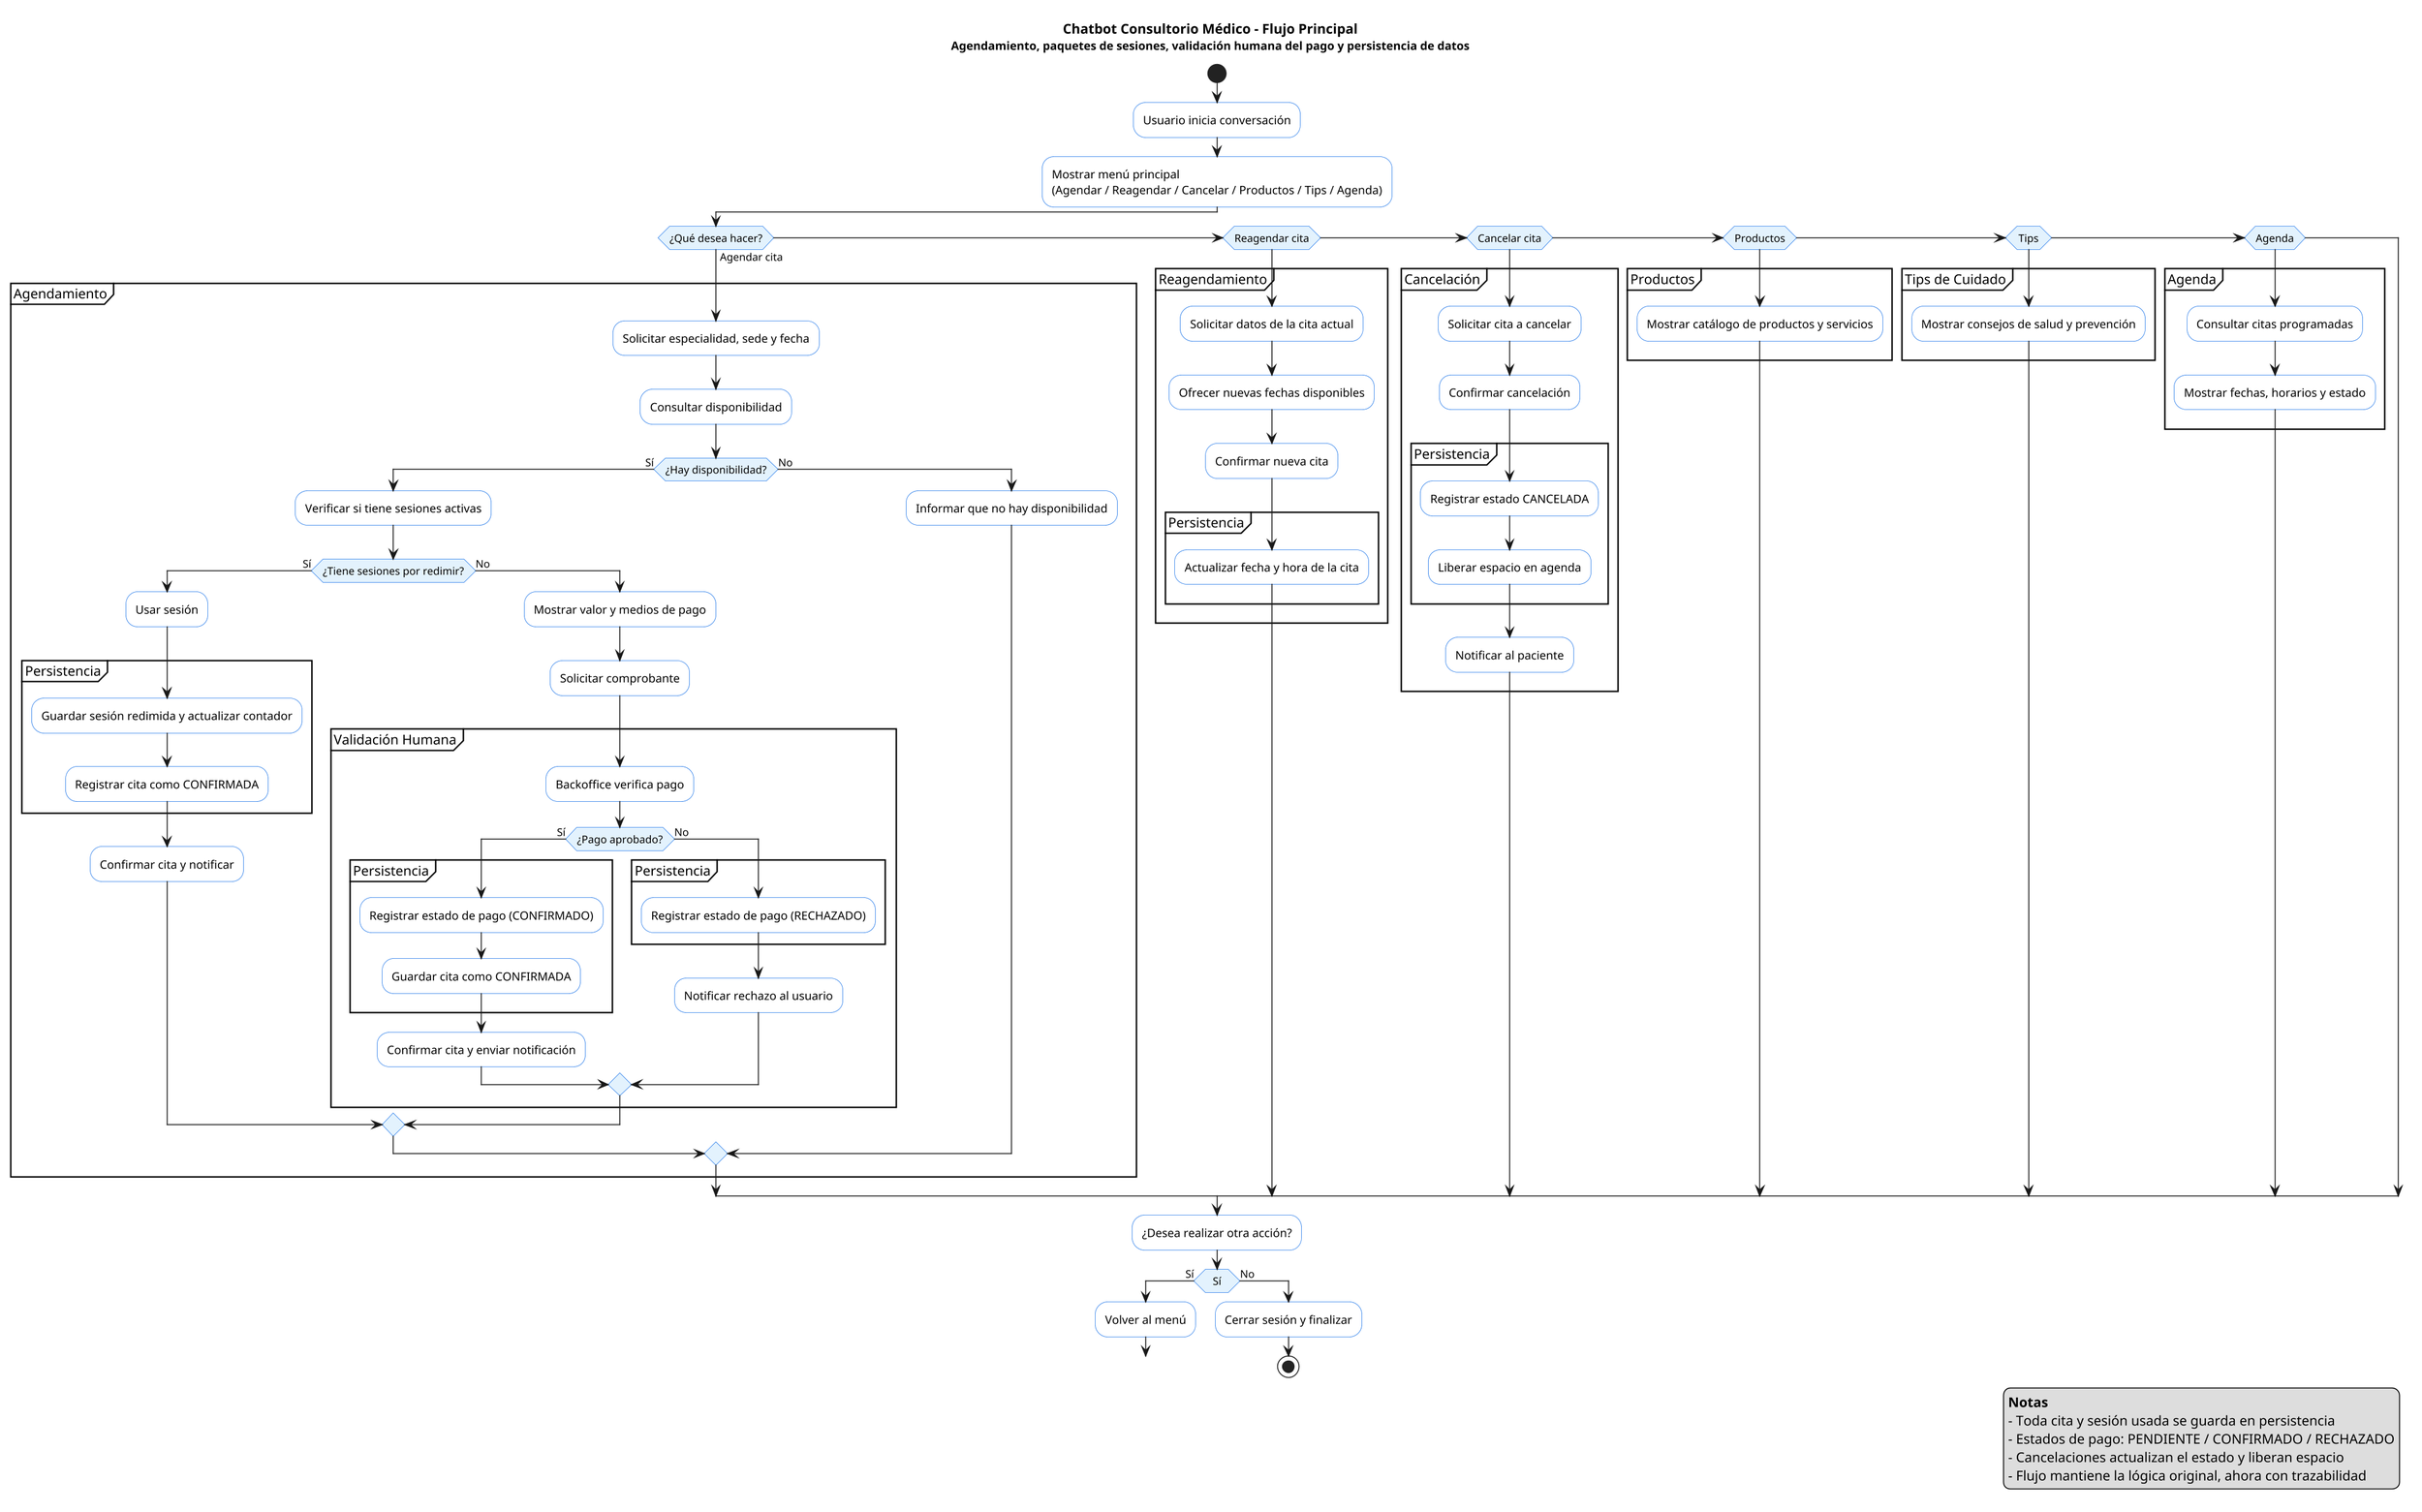 @startuml
skinparam dpi 150
skinparam activity {
  BackgroundColor #FFFFFF
  BarColor #1A73E8
  DiamondBackgroundColor #E3F2FD
  DiamondBorderColor #1A73E8
  BorderColor #1A73E8
}

title
Chatbot Consultorio Médico – Flujo Principal
<font size=12>Agendamiento, paquetes de sesiones, validación humana del pago y persistencia de datos</font>
end title

start
:Usuario inicia conversación;
:Mostrar menú principal\n(Agendar / Reagendar / Cancelar / Productos / Tips / Agenda);

if (¿Qué desea hacer?) then (Agendar cita)
  partition "Agendamiento" {
    :Solicitar especialidad, sede y fecha;
    :Consultar disponibilidad;
    if (¿Hay disponibilidad?) then (Sí)
      :Verificar si tiene sesiones activas;
      if (¿Tiene sesiones por redimir?) then (Sí)
        :Usar sesión;
        partition "Persistencia" {
          :Guardar sesión redimida y actualizar contador;
          :Registrar cita como CONFIRMADA;
        }
        :Confirmar cita y notificar;
      else (No)
        :Mostrar valor y medios de pago;
        :Solicitar comprobante;

        partition "Validación Humana" {
          :Backoffice verifica pago;
          if (¿Pago aprobado?) then (Sí)
            partition "Persistencia" {
              :Registrar estado de pago (CONFIRMADO);
              :Guardar cita como CONFIRMADA;
            }
            :Confirmar cita y enviar notificación;
          else (No)
            partition "Persistencia" {
              :Registrar estado de pago (RECHAZADO);
            }
            :Notificar rechazo al usuario;
          endif
        }
      endif
    else (No)
      :Informar que no hay disponibilidad;
    endif
  }
elseif (Reagendar cita)
  partition "Reagendamiento" {
    :Solicitar datos de la cita actual;
    :Ofrecer nuevas fechas disponibles;
    :Confirmar nueva cita;
    partition "Persistencia" {
      :Actualizar fecha y hora de la cita;
    }
  }
elseif (Cancelar cita)
  partition "Cancelación" {
    :Solicitar cita a cancelar;
    :Confirmar cancelación;
    partition "Persistencia" {
      :Registrar estado CANCELADA;
      :Liberar espacio en agenda;
    }
    :Notificar al paciente;
  }
elseif (Productos)
  partition "Productos" {
    :Mostrar catálogo de productos y servicios;
  }
elseif (Tips)
  partition "Tips de Cuidado" {
    :Mostrar consejos de salud y prevención;
  }
elseif (Agenda)
  partition "Agenda" {
    :Consultar citas programadas;
    :Mostrar fechas, horarios y estado;
  }
endif

:¿Desea realizar otra acción?;
if (Sí) then (Sí)
  :Volver al menú;
  goto start
else (No)
  :Cerrar sesión y finalizar;
  stop
endif

legend right
**Notas**
- Toda cita y sesión usada se guarda en persistencia
- Estados de pago: PENDIENTE / CONFIRMADO / RECHAZADO
- Cancelaciones actualizan el estado y liberan espacio
- Flujo mantiene la lógica original, ahora con trazabilidad
endlegend
@enduml
